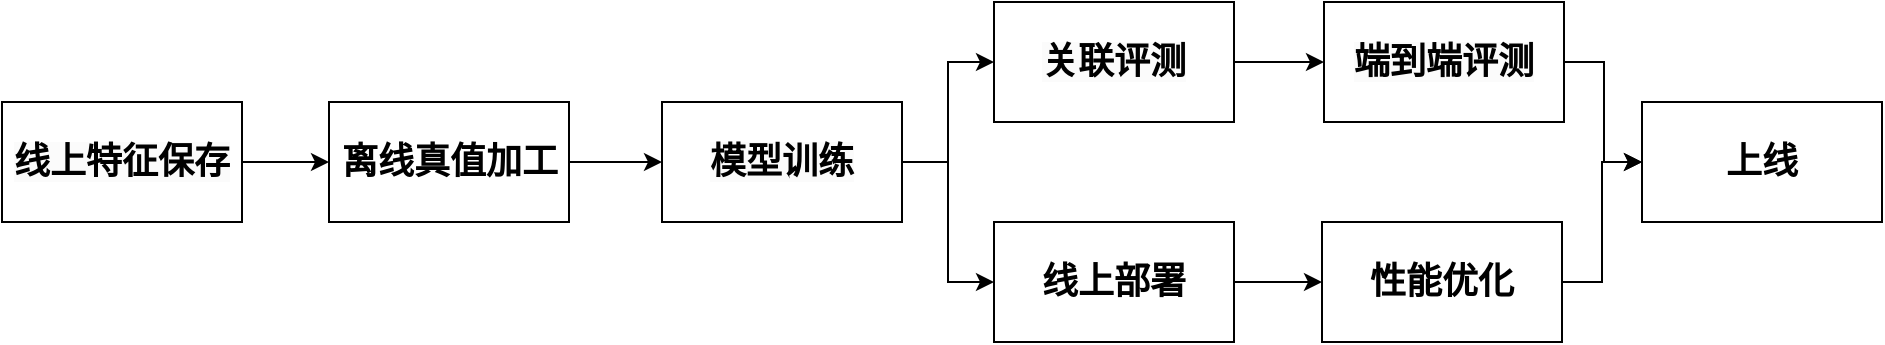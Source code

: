 <mxfile version="24.7.7">
  <diagram name="第 1 页" id="OCJgMu24JSGYYykA9SSq">
    <mxGraphModel dx="1193" dy="758" grid="1" gridSize="10" guides="1" tooltips="1" connect="1" arrows="1" fold="1" page="1" pageScale="1" pageWidth="827" pageHeight="1169" math="0" shadow="0">
      <root>
        <mxCell id="0" />
        <mxCell id="1" parent="0" />
        <mxCell id="1pVqOFEY8p2pe4TuLNSA-48" style="edgeStyle=orthogonalEdgeStyle;rounded=0;orthogonalLoop=1;jettySize=auto;html=1;entryX=0;entryY=0.5;entryDx=0;entryDy=0;" edge="1" parent="1" source="1pVqOFEY8p2pe4TuLNSA-39" target="1pVqOFEY8p2pe4TuLNSA-40">
          <mxGeometry relative="1" as="geometry" />
        </mxCell>
        <mxCell id="1pVqOFEY8p2pe4TuLNSA-39" value="&lt;span style=&quot;color: rgb(0, 0, 0); font-family: Helvetica; font-style: normal; font-variant-ligatures: normal; font-variant-caps: normal; letter-spacing: normal; orphans: 2; text-align: center; text-indent: 0px; text-transform: none; widows: 2; word-spacing: 0px; -webkit-text-stroke-width: 0px; white-space: nowrap; background-color: rgb(251, 251, 251); text-decoration-thickness: initial; text-decoration-style: initial; text-decoration-color: initial; float: none; font-size: 18px; display: inline !important;&quot;&gt;&lt;font style=&quot;font-size: 18px;&quot;&gt;线上特征保存&lt;/font&gt;&lt;/span&gt;" style="rounded=0;whiteSpace=wrap;html=1;fontStyle=1;fontSize=18;" vertex="1" parent="1">
          <mxGeometry x="40" y="480" width="120" height="60" as="geometry" />
        </mxCell>
        <mxCell id="1pVqOFEY8p2pe4TuLNSA-49" style="edgeStyle=orthogonalEdgeStyle;rounded=0;orthogonalLoop=1;jettySize=auto;html=1;entryX=0;entryY=0.5;entryDx=0;entryDy=0;" edge="1" parent="1" source="1pVqOFEY8p2pe4TuLNSA-40" target="1pVqOFEY8p2pe4TuLNSA-41">
          <mxGeometry relative="1" as="geometry" />
        </mxCell>
        <mxCell id="1pVqOFEY8p2pe4TuLNSA-40" value="&lt;span style=&quot;text-wrap: nowrap; font-size: 18px;&quot;&gt;离线真值加工&lt;/span&gt;" style="rounded=0;whiteSpace=wrap;html=1;fontSize=18;fontStyle=1" vertex="1" parent="1">
          <mxGeometry x="203.5" y="480" width="120" height="60" as="geometry" />
        </mxCell>
        <mxCell id="1pVqOFEY8p2pe4TuLNSA-50" style="edgeStyle=orthogonalEdgeStyle;rounded=0;orthogonalLoop=1;jettySize=auto;html=1;entryX=0;entryY=0.5;entryDx=0;entryDy=0;" edge="1" parent="1" source="1pVqOFEY8p2pe4TuLNSA-41" target="1pVqOFEY8p2pe4TuLNSA-43">
          <mxGeometry relative="1" as="geometry" />
        </mxCell>
        <mxCell id="1pVqOFEY8p2pe4TuLNSA-51" style="edgeStyle=orthogonalEdgeStyle;rounded=0;orthogonalLoop=1;jettySize=auto;html=1;entryX=0;entryY=0.5;entryDx=0;entryDy=0;" edge="1" parent="1" source="1pVqOFEY8p2pe4TuLNSA-41" target="1pVqOFEY8p2pe4TuLNSA-45">
          <mxGeometry relative="1" as="geometry" />
        </mxCell>
        <mxCell id="1pVqOFEY8p2pe4TuLNSA-41" value="&lt;span style=&quot;color: rgb(0, 0, 0); font-family: Helvetica; font-size: 18px; font-style: normal; font-variant-ligatures: normal; font-variant-caps: normal; letter-spacing: normal; orphans: 2; text-align: center; text-indent: 0px; text-transform: none; widows: 2; word-spacing: 0px; -webkit-text-stroke-width: 0px; white-space: nowrap; background-color: rgb(251, 251, 251); text-decoration-thickness: initial; text-decoration-style: initial; text-decoration-color: initial; float: none; display: inline !important;&quot;&gt;模型训练&lt;/span&gt;" style="rounded=0;whiteSpace=wrap;html=1;fontSize=18;fontStyle=1" vertex="1" parent="1">
          <mxGeometry x="370" y="480" width="120" height="60" as="geometry" />
        </mxCell>
        <mxCell id="1pVqOFEY8p2pe4TuLNSA-52" style="edgeStyle=orthogonalEdgeStyle;rounded=0;orthogonalLoop=1;jettySize=auto;html=1;" edge="1" parent="1" source="1pVqOFEY8p2pe4TuLNSA-43" target="1pVqOFEY8p2pe4TuLNSA-44">
          <mxGeometry relative="1" as="geometry" />
        </mxCell>
        <mxCell id="1pVqOFEY8p2pe4TuLNSA-43" value="&lt;span style=&quot;color: rgb(0, 0, 0); font-family: Helvetica; font-size: 18px; font-style: normal; font-variant-ligatures: normal; font-variant-caps: normal; letter-spacing: normal; orphans: 2; text-align: center; text-indent: 0px; text-transform: none; widows: 2; word-spacing: 0px; -webkit-text-stroke-width: 0px; white-space: nowrap; background-color: rgb(251, 251, 251); text-decoration-thickness: initial; text-decoration-style: initial; text-decoration-color: initial; float: none; display: inline !important;&quot;&gt;关联评测&lt;/span&gt;" style="rounded=0;whiteSpace=wrap;html=1;fontStyle=1;fontSize=18;" vertex="1" parent="1">
          <mxGeometry x="536" y="430" width="120" height="60" as="geometry" />
        </mxCell>
        <mxCell id="1pVqOFEY8p2pe4TuLNSA-54" style="edgeStyle=orthogonalEdgeStyle;rounded=0;orthogonalLoop=1;jettySize=auto;html=1;" edge="1" parent="1" source="1pVqOFEY8p2pe4TuLNSA-44" target="1pVqOFEY8p2pe4TuLNSA-47">
          <mxGeometry relative="1" as="geometry" />
        </mxCell>
        <mxCell id="1pVqOFEY8p2pe4TuLNSA-44" value="&lt;span style=&quot;color: rgb(0, 0, 0); font-family: Helvetica; font-size: 18px; font-style: normal; font-variant-ligatures: normal; font-variant-caps: normal; letter-spacing: normal; orphans: 2; text-align: center; text-indent: 0px; text-transform: none; widows: 2; word-spacing: 0px; -webkit-text-stroke-width: 0px; white-space: nowrap; background-color: rgb(251, 251, 251); text-decoration-thickness: initial; text-decoration-style: initial; text-decoration-color: initial; float: none; display: inline !important;&quot;&gt;端到端评测&lt;/span&gt;" style="rounded=0;whiteSpace=wrap;html=1;fontSize=18;fontStyle=1" vertex="1" parent="1">
          <mxGeometry x="701" y="430" width="120" height="60" as="geometry" />
        </mxCell>
        <mxCell id="1pVqOFEY8p2pe4TuLNSA-53" style="edgeStyle=orthogonalEdgeStyle;rounded=0;orthogonalLoop=1;jettySize=auto;html=1;" edge="1" parent="1" source="1pVqOFEY8p2pe4TuLNSA-45" target="1pVqOFEY8p2pe4TuLNSA-46">
          <mxGeometry relative="1" as="geometry" />
        </mxCell>
        <mxCell id="1pVqOFEY8p2pe4TuLNSA-45" value="&lt;span style=&quot;text-wrap: nowrap; font-size: 18px;&quot;&gt;线上部署&lt;/span&gt;" style="rounded=0;whiteSpace=wrap;html=1;fontSize=18;fontStyle=1" vertex="1" parent="1">
          <mxGeometry x="536" y="540" width="120" height="60" as="geometry" />
        </mxCell>
        <mxCell id="1pVqOFEY8p2pe4TuLNSA-57" style="edgeStyle=orthogonalEdgeStyle;rounded=0;orthogonalLoop=1;jettySize=auto;html=1;" edge="1" parent="1" source="1pVqOFEY8p2pe4TuLNSA-46" target="1pVqOFEY8p2pe4TuLNSA-47">
          <mxGeometry relative="1" as="geometry" />
        </mxCell>
        <mxCell id="1pVqOFEY8p2pe4TuLNSA-46" value="&lt;span style=&quot;text-wrap: nowrap; font-size: 18px;&quot;&gt;性能优化&lt;/span&gt;" style="rounded=0;whiteSpace=wrap;html=1;fontSize=18;fontStyle=1" vertex="1" parent="1">
          <mxGeometry x="700" y="540" width="120" height="60" as="geometry" />
        </mxCell>
        <mxCell id="1pVqOFEY8p2pe4TuLNSA-47" value="&lt;span style=&quot;text-wrap: nowrap; font-size: 18px;&quot;&gt;上线&lt;/span&gt;" style="rounded=0;whiteSpace=wrap;html=1;fontSize=18;fontStyle=1" vertex="1" parent="1">
          <mxGeometry x="860" y="480" width="120" height="60" as="geometry" />
        </mxCell>
      </root>
    </mxGraphModel>
  </diagram>
</mxfile>
